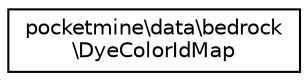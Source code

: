 digraph "Graphical Class Hierarchy"
{
 // INTERACTIVE_SVG=YES
 // LATEX_PDF_SIZE
  edge [fontname="Helvetica",fontsize="10",labelfontname="Helvetica",labelfontsize="10"];
  node [fontname="Helvetica",fontsize="10",shape=record];
  rankdir="LR";
  Node0 [label="pocketmine\\data\\bedrock\l\\DyeColorIdMap",height=0.2,width=0.4,color="black", fillcolor="white", style="filled",URL="$d5/d50/classpocketmine_1_1data_1_1bedrock_1_1_dye_color_id_map.html",tooltip=" "];
}
